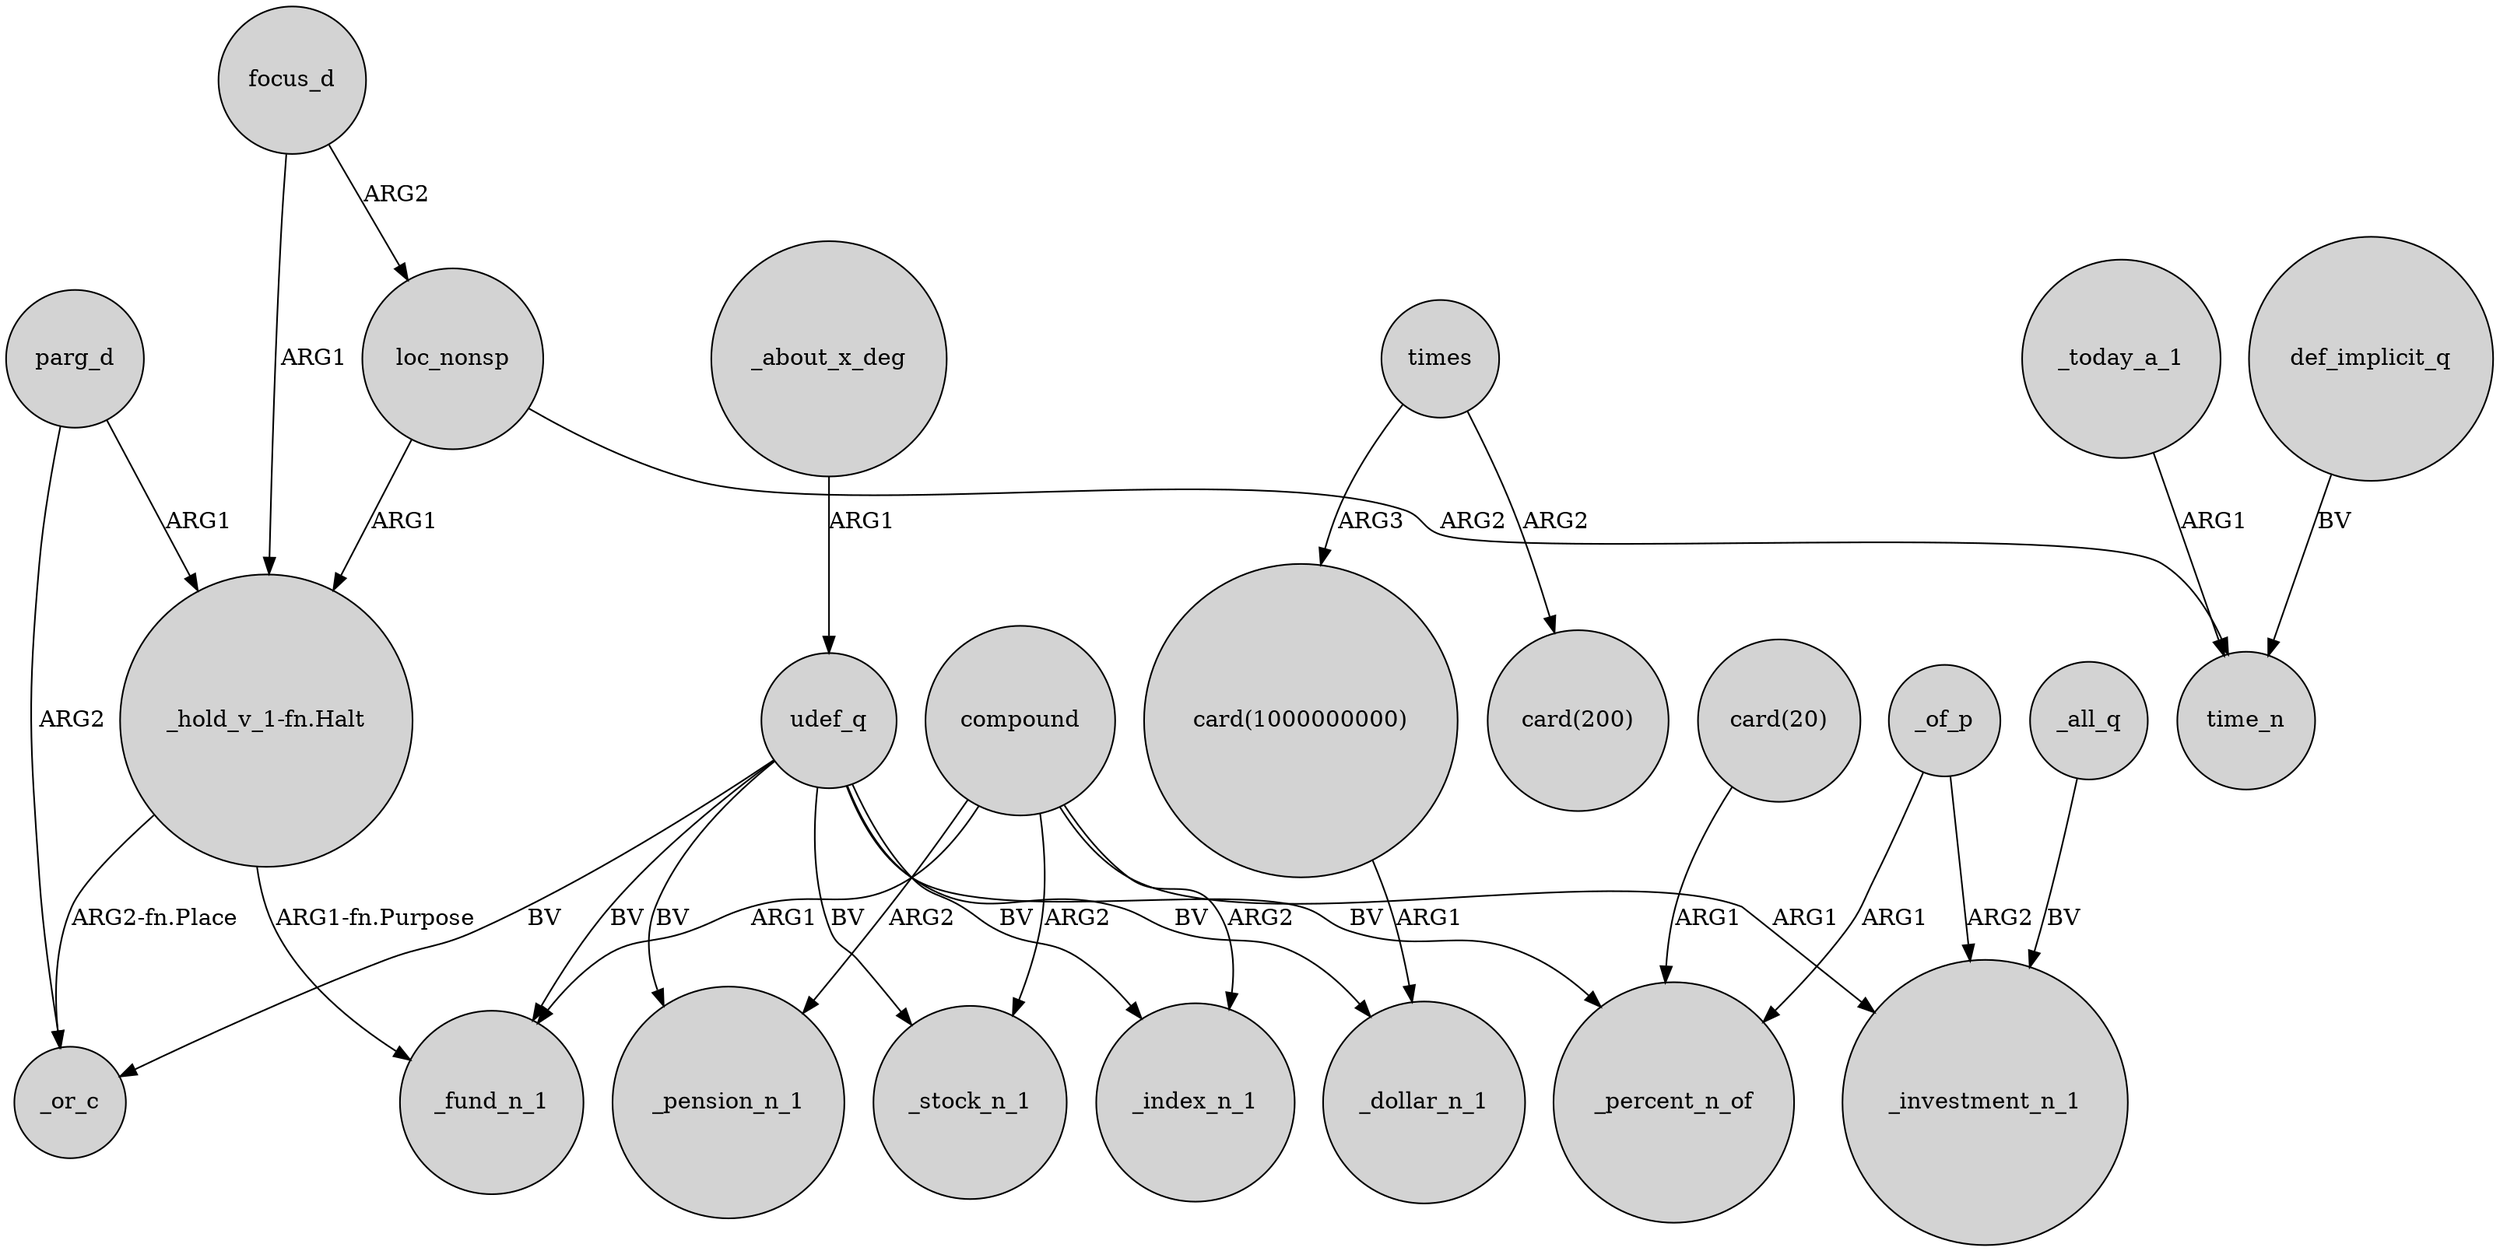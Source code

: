 digraph {
	node [shape=circle style=filled]
	compound -> _fund_n_1 [label=ARG1]
	"card(1000000000)" -> _dollar_n_1 [label=ARG1]
	"_hold_v_1-fn.Halt" -> _or_c [label="ARG2-fn.Place"]
	"card(20)" -> _percent_n_of [label=ARG1]
	parg_d -> "_hold_v_1-fn.Halt" [label=ARG1]
	compound -> _investment_n_1 [label=ARG1]
	udef_q -> _fund_n_1 [label=BV]
	udef_q -> _index_n_1 [label=BV]
	times -> "card(200)" [label=ARG2]
	focus_d -> loc_nonsp [label=ARG2]
	parg_d -> _or_c [label=ARG2]
	times -> "card(1000000000)" [label=ARG3]
	_of_p -> _percent_n_of [label=ARG1]
	udef_q -> _or_c [label=BV]
	_about_x_deg -> udef_q [label=ARG1]
	udef_q -> _pension_n_1 [label=BV]
	"_hold_v_1-fn.Halt" -> _fund_n_1 [label="ARG1-fn.Purpose"]
	udef_q -> _stock_n_1 [label=BV]
	udef_q -> _percent_n_of [label=BV]
	focus_d -> "_hold_v_1-fn.Halt" [label=ARG1]
	compound -> _stock_n_1 [label=ARG2]
	udef_q -> _dollar_n_1 [label=BV]
	compound -> _index_n_1 [label=ARG2]
	_all_q -> _investment_n_1 [label=BV]
	compound -> _pension_n_1 [label=ARG2]
	_today_a_1 -> time_n [label=ARG1]
	loc_nonsp -> time_n [label=ARG2]
	_of_p -> _investment_n_1 [label=ARG2]
	loc_nonsp -> "_hold_v_1-fn.Halt" [label=ARG1]
	def_implicit_q -> time_n [label=BV]
}
